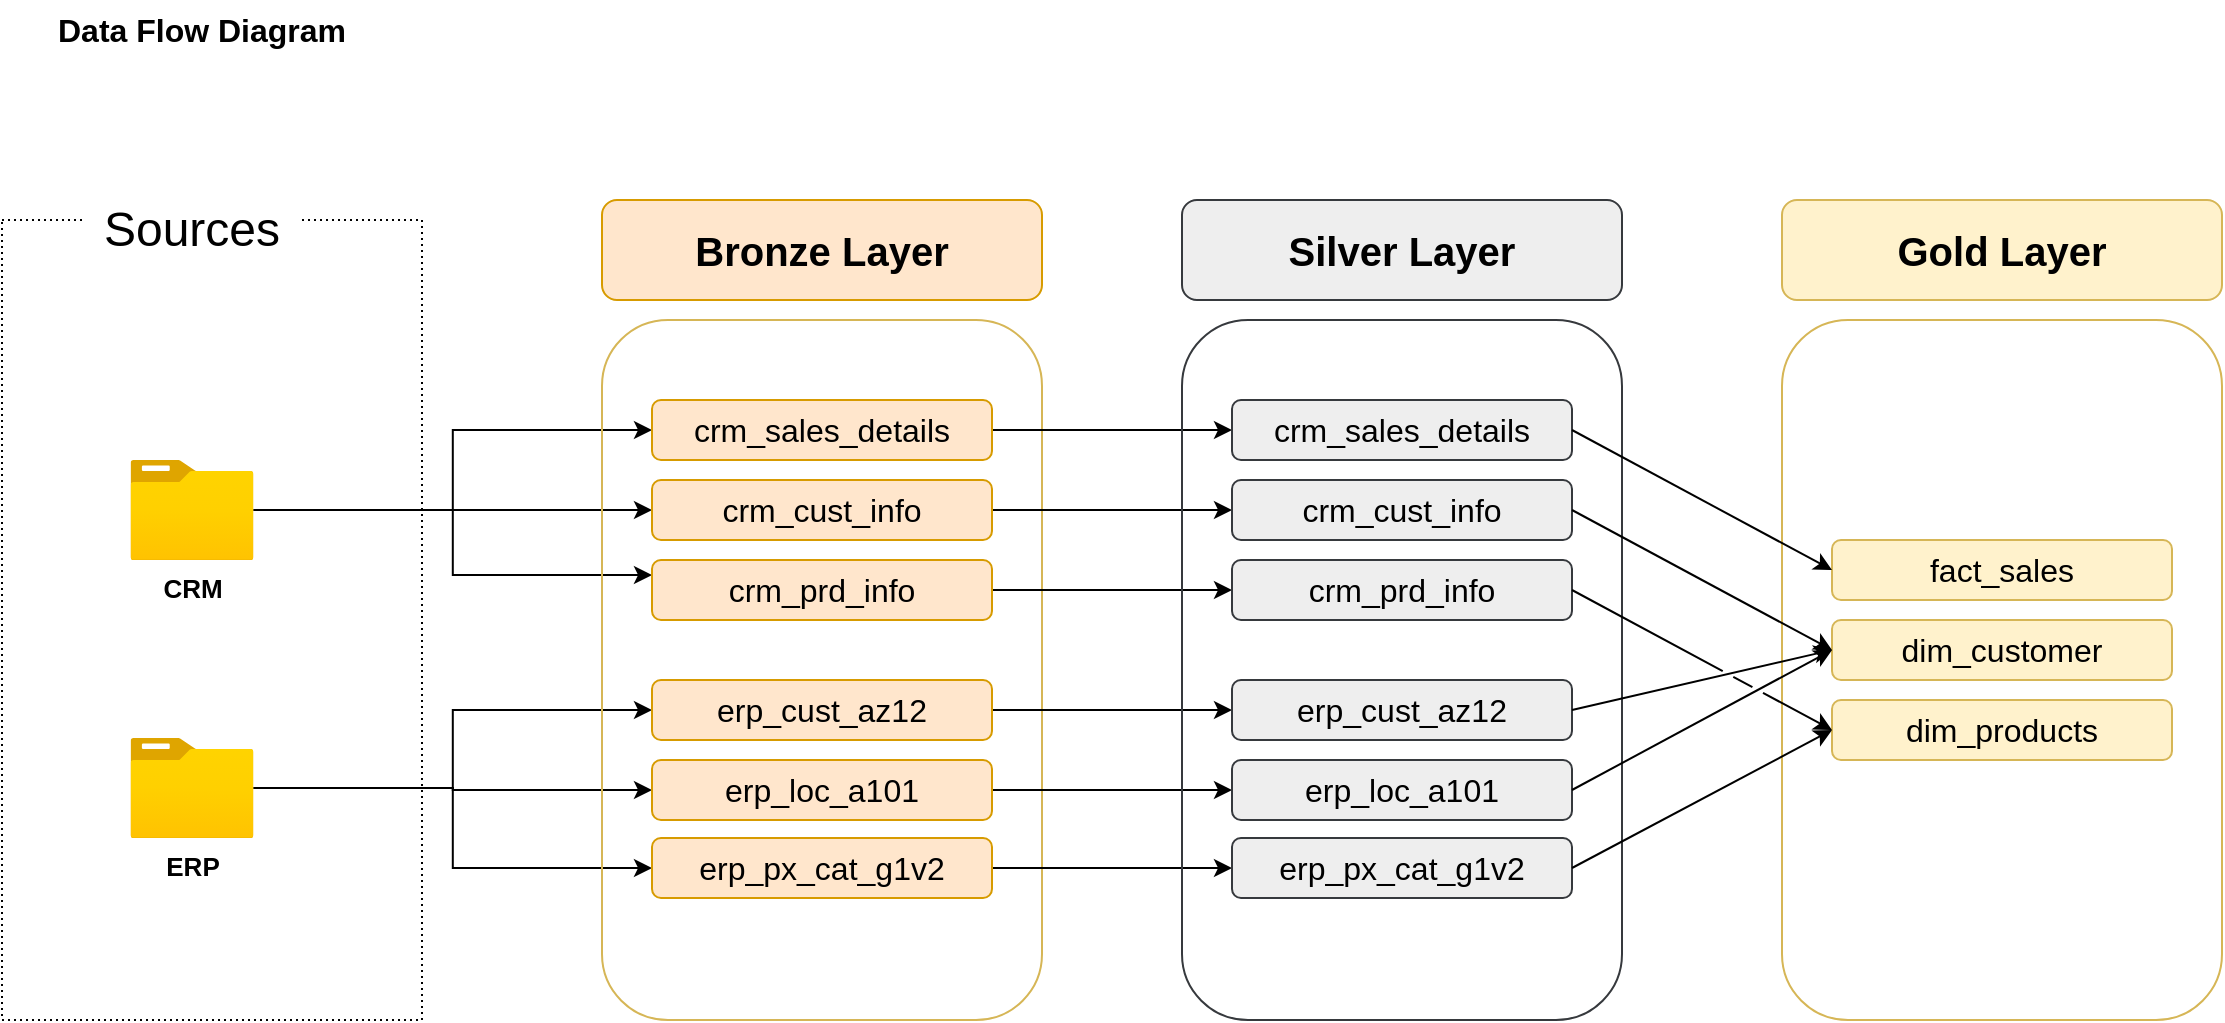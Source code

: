 <mxfile version="27.1.0">
  <diagram name="Page-1" id="G4oX14uJd1HOGOYN4kB6">
    <mxGraphModel dx="1226" dy="620" grid="1" gridSize="10" guides="1" tooltips="1" connect="1" arrows="1" fold="1" page="1" pageScale="1" pageWidth="1169" pageHeight="827" math="0" shadow="0">
      <root>
        <mxCell id="0" />
        <mxCell id="1" parent="0" />
        <mxCell id="2-eO3TNTJAXBCtSOVl_R-1" value="" style="rounded=0;whiteSpace=wrap;html=1;fillColor=none;dashed=1;dashPattern=1 2;" parent="1" vertex="1">
          <mxGeometry x="40" y="120" width="210" height="400" as="geometry" />
        </mxCell>
        <mxCell id="2-eO3TNTJAXBCtSOVl_R-2" value="&lt;font style=&quot;font-size: 24px;&quot;&gt;Sources&lt;/font&gt;" style="rounded=1;whiteSpace=wrap;html=1;strokeColor=none;" parent="1" vertex="1">
          <mxGeometry x="80" y="100" width="110" height="50" as="geometry" />
        </mxCell>
        <mxCell id="G92gdzbtn-PuOKiVmxWX-9" style="edgeStyle=orthogonalEdgeStyle;rounded=0;orthogonalLoop=1;jettySize=auto;html=1;entryX=0;entryY=0.5;entryDx=0;entryDy=0;" edge="1" parent="1" source="2-eO3TNTJAXBCtSOVl_R-3" target="2-eO3TNTJAXBCtSOVl_R-19">
          <mxGeometry relative="1" as="geometry" />
        </mxCell>
        <mxCell id="G92gdzbtn-PuOKiVmxWX-10" style="edgeStyle=orthogonalEdgeStyle;rounded=0;orthogonalLoop=1;jettySize=auto;html=1;entryX=0;entryY=0.5;entryDx=0;entryDy=0;" edge="1" parent="1" source="2-eO3TNTJAXBCtSOVl_R-3" target="2-eO3TNTJAXBCtSOVl_R-20">
          <mxGeometry relative="1" as="geometry" />
        </mxCell>
        <mxCell id="G92gdzbtn-PuOKiVmxWX-11" style="edgeStyle=orthogonalEdgeStyle;rounded=0;orthogonalLoop=1;jettySize=auto;html=1;" edge="1" parent="1" source="2-eO3TNTJAXBCtSOVl_R-3" target="2-eO3TNTJAXBCtSOVl_R-21">
          <mxGeometry relative="1" as="geometry" />
        </mxCell>
        <mxCell id="2-eO3TNTJAXBCtSOVl_R-3" value="&lt;b&gt;&lt;font style=&quot;font-size: 13px;&quot;&gt;ERP&lt;/font&gt;&lt;/b&gt;" style="image;aspect=fixed;html=1;points=[];align=center;fontSize=12;image=img/lib/azure2/general/Folder_Blank.svg;" parent="1" vertex="1">
          <mxGeometry x="104.19" y="379" width="61.61" height="50" as="geometry" />
        </mxCell>
        <mxCell id="2-eO3TNTJAXBCtSOVl_R-22" style="edgeStyle=orthogonalEdgeStyle;rounded=0;orthogonalLoop=1;jettySize=auto;html=1;" parent="1" source="2-eO3TNTJAXBCtSOVl_R-4" target="2-eO3TNTJAXBCtSOVl_R-10" edge="1">
          <mxGeometry relative="1" as="geometry" />
        </mxCell>
        <mxCell id="2-eO3TNTJAXBCtSOVl_R-23" style="edgeStyle=orthogonalEdgeStyle;rounded=0;orthogonalLoop=1;jettySize=auto;html=1;entryX=0;entryY=0.5;entryDx=0;entryDy=0;" parent="1" source="2-eO3TNTJAXBCtSOVl_R-4" target="2-eO3TNTJAXBCtSOVl_R-7" edge="1">
          <mxGeometry relative="1" as="geometry" />
        </mxCell>
        <mxCell id="2-eO3TNTJAXBCtSOVl_R-25" style="edgeStyle=orthogonalEdgeStyle;rounded=0;orthogonalLoop=1;jettySize=auto;html=1;entryX=0;entryY=0.25;entryDx=0;entryDy=0;" parent="1" source="2-eO3TNTJAXBCtSOVl_R-4" target="2-eO3TNTJAXBCtSOVl_R-12" edge="1">
          <mxGeometry relative="1" as="geometry" />
        </mxCell>
        <mxCell id="2-eO3TNTJAXBCtSOVl_R-4" value="&lt;b&gt;&lt;font style=&quot;font-size: 13px;&quot;&gt;CRM&lt;/font&gt;&lt;/b&gt;" style="image;aspect=fixed;html=1;points=[];align=center;fontSize=12;image=img/lib/azure2/general/Folder_Blank.svg;" parent="1" vertex="1">
          <mxGeometry x="104.19" y="240" width="61.61" height="50" as="geometry" />
        </mxCell>
        <mxCell id="2-eO3TNTJAXBCtSOVl_R-5" value="" style="rounded=1;whiteSpace=wrap;html=1;fillColor=none;strokeColor=#d6b656;glass=0;shadow=0;labelBackgroundColor=none;textShadow=0;" parent="1" vertex="1">
          <mxGeometry x="340" y="170" width="220" height="350" as="geometry" />
        </mxCell>
        <mxCell id="2-eO3TNTJAXBCtSOVl_R-6" value="&lt;font style=&quot;font-size: 20px;&quot;&gt;&lt;b&gt;Bronze Layer&lt;/b&gt;&lt;/font&gt;" style="rounded=1;whiteSpace=wrap;html=1;fillColor=#ffe6cc;strokeColor=#d79b00;" parent="1" vertex="1">
          <mxGeometry x="340" y="110" width="220" height="50" as="geometry" />
        </mxCell>
        <mxCell id="kiVYF3th_f4s63f7shYR-10" style="edgeStyle=orthogonalEdgeStyle;rounded=0;orthogonalLoop=1;jettySize=auto;html=1;exitX=1;exitY=0.5;exitDx=0;exitDy=0;entryX=0;entryY=0.5;entryDx=0;entryDy=0;" parent="1" source="2-eO3TNTJAXBCtSOVl_R-7" target="kiVYF3th_f4s63f7shYR-3" edge="1">
          <mxGeometry relative="1" as="geometry" />
        </mxCell>
        <mxCell id="2-eO3TNTJAXBCtSOVl_R-7" value="&lt;font style=&quot;font-size: 16px;&quot;&gt;crm_cust_info&lt;/font&gt;" style="rounded=1;whiteSpace=wrap;html=1;fillColor=#ffe6cc;strokeColor=#d79b00;" parent="1" vertex="1">
          <mxGeometry x="365" y="250" width="170" height="30" as="geometry" />
        </mxCell>
        <mxCell id="kiVYF3th_f4s63f7shYR-9" style="edgeStyle=orthogonalEdgeStyle;rounded=0;orthogonalLoop=1;jettySize=auto;html=1;entryX=0;entryY=0.5;entryDx=0;entryDy=0;" parent="1" source="2-eO3TNTJAXBCtSOVl_R-10" target="kiVYF3th_f4s63f7shYR-4" edge="1">
          <mxGeometry relative="1" as="geometry" />
        </mxCell>
        <mxCell id="2-eO3TNTJAXBCtSOVl_R-10" value="&lt;font style=&quot;font-size: 16px;&quot;&gt;crm_sales_details&lt;/font&gt;" style="rounded=1;whiteSpace=wrap;html=1;fillColor=#ffe6cc;strokeColor=#d79b00;" parent="1" vertex="1">
          <mxGeometry x="365" y="210" width="170" height="30" as="geometry" />
        </mxCell>
        <mxCell id="kiVYF3th_f4s63f7shYR-11" style="edgeStyle=orthogonalEdgeStyle;rounded=0;orthogonalLoop=1;jettySize=auto;html=1;exitX=1;exitY=0.5;exitDx=0;exitDy=0;entryX=0;entryY=0.5;entryDx=0;entryDy=0;" parent="1" source="2-eO3TNTJAXBCtSOVl_R-12" target="kiVYF3th_f4s63f7shYR-5" edge="1">
          <mxGeometry relative="1" as="geometry" />
        </mxCell>
        <mxCell id="2-eO3TNTJAXBCtSOVl_R-12" value="&lt;font style=&quot;font-size: 16px;&quot;&gt;crm_prd_info&lt;/font&gt;" style="rounded=1;whiteSpace=wrap;html=1;fillColor=#ffe6cc;strokeColor=#d79b00;" parent="1" vertex="1">
          <mxGeometry x="365" y="290" width="170" height="30" as="geometry" />
        </mxCell>
        <mxCell id="kiVYF3th_f4s63f7shYR-12" style="edgeStyle=orthogonalEdgeStyle;rounded=0;orthogonalLoop=1;jettySize=auto;html=1;exitX=1;exitY=0.5;exitDx=0;exitDy=0;" parent="1" source="2-eO3TNTJAXBCtSOVl_R-19" target="kiVYF3th_f4s63f7shYR-6" edge="1">
          <mxGeometry relative="1" as="geometry" />
        </mxCell>
        <mxCell id="2-eO3TNTJAXBCtSOVl_R-19" value="&lt;font style=&quot;font-size: 16px;&quot;&gt;erp_cust_az12&lt;/font&gt;" style="rounded=1;whiteSpace=wrap;html=1;fillColor=#ffe6cc;strokeColor=#d79b00;" parent="1" vertex="1">
          <mxGeometry x="365" y="350" width="170" height="30" as="geometry" />
        </mxCell>
        <mxCell id="kiVYF3th_f4s63f7shYR-14" style="edgeStyle=orthogonalEdgeStyle;rounded=0;orthogonalLoop=1;jettySize=auto;html=1;exitX=1;exitY=0.5;exitDx=0;exitDy=0;" parent="1" source="2-eO3TNTJAXBCtSOVl_R-20" target="kiVYF3th_f4s63f7shYR-7" edge="1">
          <mxGeometry relative="1" as="geometry" />
        </mxCell>
        <mxCell id="2-eO3TNTJAXBCtSOVl_R-20" value="&lt;font style=&quot;font-size: 16px;&quot;&gt;erp_px_cat_g1v2&lt;/font&gt;" style="rounded=1;whiteSpace=wrap;html=1;fillColor=#ffe6cc;strokeColor=#d79b00;" parent="1" vertex="1">
          <mxGeometry x="365" y="429" width="170" height="30" as="geometry" />
        </mxCell>
        <mxCell id="kiVYF3th_f4s63f7shYR-13" style="edgeStyle=orthogonalEdgeStyle;rounded=0;orthogonalLoop=1;jettySize=auto;html=1;exitX=1;exitY=0.5;exitDx=0;exitDy=0;" parent="1" source="2-eO3TNTJAXBCtSOVl_R-21" target="kiVYF3th_f4s63f7shYR-8" edge="1">
          <mxGeometry relative="1" as="geometry" />
        </mxCell>
        <mxCell id="2-eO3TNTJAXBCtSOVl_R-21" value="&lt;font style=&quot;font-size: 16px;&quot;&gt;erp_loc_a101&lt;/font&gt;" style="rounded=1;whiteSpace=wrap;html=1;fillColor=#ffe6cc;strokeColor=#d79b00;" parent="1" vertex="1">
          <mxGeometry x="365" y="390" width="170" height="30" as="geometry" />
        </mxCell>
        <mxCell id="kiVYF3th_f4s63f7shYR-1" value="" style="rounded=1;whiteSpace=wrap;html=1;fillColor=none;strokeColor=#36393d;glass=0;shadow=0;labelBackgroundColor=none;textShadow=0;" parent="1" vertex="1">
          <mxGeometry x="630" y="170" width="220" height="350" as="geometry" />
        </mxCell>
        <mxCell id="kiVYF3th_f4s63f7shYR-2" value="&lt;font style=&quot;font-size: 20px;&quot;&gt;&lt;b&gt;Silver Layer&lt;/b&gt;&lt;/font&gt;" style="rounded=1;whiteSpace=wrap;html=1;fillColor=#eeeeee;strokeColor=#36393d;" parent="1" vertex="1">
          <mxGeometry x="630" y="110" width="220" height="50" as="geometry" />
        </mxCell>
        <mxCell id="kiVYF3th_f4s63f7shYR-3" value="&lt;font style=&quot;font-size: 16px;&quot;&gt;crm_cust_info&lt;/font&gt;" style="rounded=1;whiteSpace=wrap;html=1;fillColor=#eeeeee;strokeColor=#36393d;" parent="1" vertex="1">
          <mxGeometry x="655" y="250" width="170" height="30" as="geometry" />
        </mxCell>
        <mxCell id="kiVYF3th_f4s63f7shYR-4" value="&lt;font style=&quot;font-size: 16px;&quot;&gt;crm_sales_details&lt;/font&gt;" style="rounded=1;whiteSpace=wrap;html=1;fillColor=#eeeeee;strokeColor=#36393d;" parent="1" vertex="1">
          <mxGeometry x="655" y="210" width="170" height="30" as="geometry" />
        </mxCell>
        <mxCell id="kiVYF3th_f4s63f7shYR-5" value="&lt;font style=&quot;font-size: 16px;&quot;&gt;crm_prd_info&lt;/font&gt;" style="rounded=1;whiteSpace=wrap;html=1;fillColor=#eeeeee;strokeColor=#36393d;" parent="1" vertex="1">
          <mxGeometry x="655" y="290" width="170" height="30" as="geometry" />
        </mxCell>
        <mxCell id="kiVYF3th_f4s63f7shYR-6" value="&lt;font style=&quot;font-size: 16px;&quot;&gt;erp_cust_az12&lt;/font&gt;" style="rounded=1;whiteSpace=wrap;html=1;fillColor=#eeeeee;strokeColor=#36393d;" parent="1" vertex="1">
          <mxGeometry x="655" y="350" width="170" height="30" as="geometry" />
        </mxCell>
        <mxCell id="kiVYF3th_f4s63f7shYR-7" value="&lt;font style=&quot;font-size: 16px;&quot;&gt;erp_px_cat_g1v2&lt;/font&gt;" style="rounded=1;whiteSpace=wrap;html=1;fillColor=#eeeeee;strokeColor=#36393d;" parent="1" vertex="1">
          <mxGeometry x="655" y="429" width="170" height="30" as="geometry" />
        </mxCell>
        <mxCell id="kiVYF3th_f4s63f7shYR-8" value="&lt;font style=&quot;font-size: 16px;&quot;&gt;erp_loc_a101&lt;/font&gt;" style="rounded=1;whiteSpace=wrap;html=1;fillColor=#eeeeee;strokeColor=#36393d;" parent="1" vertex="1">
          <mxGeometry x="655" y="390" width="170" height="30" as="geometry" />
        </mxCell>
        <mxCell id="G92gdzbtn-PuOKiVmxWX-1" value="" style="rounded=1;whiteSpace=wrap;html=1;fillColor=none;strokeColor=#d6b656;glass=0;shadow=0;labelBackgroundColor=none;textShadow=0;" vertex="1" parent="1">
          <mxGeometry x="930" y="170" width="220" height="350" as="geometry" />
        </mxCell>
        <mxCell id="G92gdzbtn-PuOKiVmxWX-2" value="&lt;font style=&quot;font-size: 20px;&quot;&gt;&lt;b&gt;Gold Layer&lt;/b&gt;&lt;/font&gt;" style="rounded=1;whiteSpace=wrap;html=1;fillColor=#fff2cc;strokeColor=#d6b656;" vertex="1" parent="1">
          <mxGeometry x="930" y="110" width="220" height="50" as="geometry" />
        </mxCell>
        <mxCell id="G92gdzbtn-PuOKiVmxWX-3" value="&lt;font style=&quot;font-size: 16px;&quot;&gt;dim_customer&lt;/font&gt;" style="rounded=1;whiteSpace=wrap;html=1;fillColor=#fff2cc;strokeColor=#d6b656;" vertex="1" parent="1">
          <mxGeometry x="955" y="320" width="170" height="30" as="geometry" />
        </mxCell>
        <mxCell id="G92gdzbtn-PuOKiVmxWX-4" value="&lt;font style=&quot;font-size: 16px;&quot;&gt;fact_sales&lt;/font&gt;" style="rounded=1;whiteSpace=wrap;html=1;fillColor=#fff2cc;strokeColor=#d6b656;" vertex="1" parent="1">
          <mxGeometry x="955" y="280" width="170" height="30" as="geometry" />
        </mxCell>
        <mxCell id="G92gdzbtn-PuOKiVmxWX-5" value="&lt;font style=&quot;font-size: 16px;&quot;&gt;dim_products&lt;/font&gt;" style="rounded=1;whiteSpace=wrap;html=1;fillColor=#fff2cc;strokeColor=#d6b656;" vertex="1" parent="1">
          <mxGeometry x="955" y="360" width="170" height="30" as="geometry" />
        </mxCell>
        <mxCell id="G92gdzbtn-PuOKiVmxWX-14" value="" style="endArrow=classic;html=1;rounded=0;exitX=1;exitY=0.5;exitDx=0;exitDy=0;entryX=0;entryY=0.5;entryDx=0;entryDy=0;jumpStyle=gap;" edge="1" parent="1" source="kiVYF3th_f4s63f7shYR-4" target="G92gdzbtn-PuOKiVmxWX-4">
          <mxGeometry width="50" height="50" relative="1" as="geometry">
            <mxPoint x="860" y="280" as="sourcePoint" />
            <mxPoint x="910" y="230" as="targetPoint" />
          </mxGeometry>
        </mxCell>
        <mxCell id="G92gdzbtn-PuOKiVmxWX-15" value="" style="endArrow=classic;html=1;rounded=0;exitX=1;exitY=0.5;exitDx=0;exitDy=0;entryX=0;entryY=0.5;entryDx=0;entryDy=0;jumpStyle=gap;" edge="1" parent="1" source="kiVYF3th_f4s63f7shYR-3" target="G92gdzbtn-PuOKiVmxWX-3">
          <mxGeometry width="50" height="50" relative="1" as="geometry">
            <mxPoint x="870" y="379" as="sourcePoint" />
            <mxPoint x="920" y="329" as="targetPoint" />
          </mxGeometry>
        </mxCell>
        <mxCell id="G92gdzbtn-PuOKiVmxWX-18" value="" style="endArrow=classic;html=1;rounded=0;entryX=0;entryY=0.5;entryDx=0;entryDy=0;exitX=1;exitY=0.5;exitDx=0;exitDy=0;jumpStyle=gap;" edge="1" parent="1" source="kiVYF3th_f4s63f7shYR-6" target="G92gdzbtn-PuOKiVmxWX-3">
          <mxGeometry width="50" height="50" relative="1" as="geometry">
            <mxPoint x="810" y="380" as="sourcePoint" />
            <mxPoint x="860" y="330" as="targetPoint" />
          </mxGeometry>
        </mxCell>
        <mxCell id="G92gdzbtn-PuOKiVmxWX-19" value="" style="endArrow=classic;html=1;rounded=0;exitX=1;exitY=0.5;exitDx=0;exitDy=0;entryX=0;entryY=0.5;entryDx=0;entryDy=0;jumpStyle=gap;" edge="1" parent="1" source="kiVYF3th_f4s63f7shYR-8" target="G92gdzbtn-PuOKiVmxWX-3">
          <mxGeometry width="50" height="50" relative="1" as="geometry">
            <mxPoint x="860" y="400" as="sourcePoint" />
            <mxPoint x="910" y="350" as="targetPoint" />
          </mxGeometry>
        </mxCell>
        <mxCell id="G92gdzbtn-PuOKiVmxWX-20" value="" style="endArrow=classic;html=1;rounded=0;exitX=1;exitY=0.5;exitDx=0;exitDy=0;entryX=0;entryY=0.5;entryDx=0;entryDy=0;jumpStyle=gap;" edge="1" parent="1" source="kiVYF3th_f4s63f7shYR-7" target="G92gdzbtn-PuOKiVmxWX-5">
          <mxGeometry width="50" height="50" relative="1" as="geometry">
            <mxPoint x="860" y="420" as="sourcePoint" />
            <mxPoint x="910" y="370" as="targetPoint" />
          </mxGeometry>
        </mxCell>
        <mxCell id="G92gdzbtn-PuOKiVmxWX-21" value="" style="endArrow=classic;html=1;rounded=0;entryX=0;entryY=0.5;entryDx=0;entryDy=0;exitX=1;exitY=0.5;exitDx=0;exitDy=0;jumpStyle=gap;" edge="1" parent="1" source="kiVYF3th_f4s63f7shYR-5" target="G92gdzbtn-PuOKiVmxWX-5">
          <mxGeometry width="50" height="50" relative="1" as="geometry">
            <mxPoint x="810" y="380" as="sourcePoint" />
            <mxPoint x="860" y="330" as="targetPoint" />
          </mxGeometry>
        </mxCell>
        <mxCell id="G92gdzbtn-PuOKiVmxWX-22" value="Data Flow Diagram" style="text;html=1;align=center;verticalAlign=middle;whiteSpace=wrap;rounded=0;fontStyle=1;fontSize=16;" vertex="1" parent="1">
          <mxGeometry x="40" y="10" width="200" height="30" as="geometry" />
        </mxCell>
      </root>
    </mxGraphModel>
  </diagram>
</mxfile>
